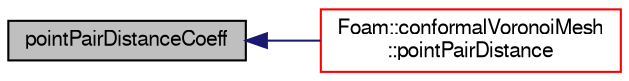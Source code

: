digraph "pointPairDistanceCoeff"
{
  bgcolor="transparent";
  edge [fontname="FreeSans",fontsize="10",labelfontname="FreeSans",labelfontsize="10"];
  node [fontname="FreeSans",fontsize="10",shape=record];
  rankdir="LR";
  Node7 [label="pointPairDistanceCoeff",height=0.2,width=0.4,color="black", fillcolor="grey75", style="filled", fontcolor="black"];
  Node7 -> Node8 [dir="back",color="midnightblue",fontsize="10",style="solid",fontname="FreeSans"];
  Node8 [label="Foam::conformalVoronoiMesh\l::pointPairDistance",height=0.2,width=0.4,color="red",URL="$a31450.html#a74569a04cbb4c30850a62887dbe7d411",tooltip="Return the local point pair separation at the given location. "];
}
